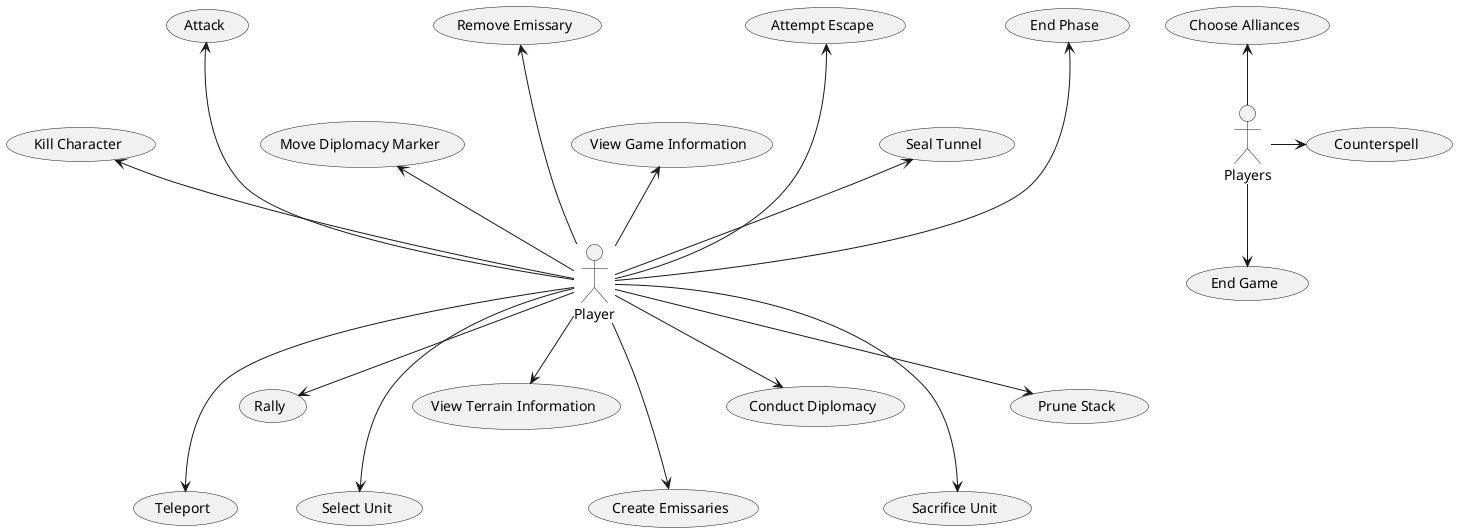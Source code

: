 @startuml
' A second diagram for all the "simple" use cases that don't extend or use
actor Player
'actor Players

Players -up->            (Choose Alliances)
Players -down->           (End Game)
Players -right-> (Counterspell)
Player -up-->            (End Phase)
Player -down-->           (Teleport)
Player -up->          (Seal Tunnel)
Player -down->         (Rally)
Player -up-->        (Attempt Escape)
Player -down-->       (Select Unit)
Player -up->      (View Game Information)
Player -down->     (View Terrain Information)
'18.24
Player -up-->    (Remove Emissary)
'18.23
Player -down-->   (Create Emissaries)
'18.16
Player -up->  (Move Diplomacy Marker)
'18.27
Player -down-> (Conduct Diplomacy)
Player -up-->  (Attack)

' A unit can be eliminated through Human Sacrifice, overfull stacks, or
' murdering captured characters at a capital.
' It's hard to think of how these all fit together in a use case diagram  
' so I just went with seperate ones
Player -down-->   (Sacrifice Unit)
Player -up->  (Kill Character)
Player -down-> (Prune Stack)

'Player -down-> (View Unit Information) 'I think this should be part of (Select Unit)
@enduml
